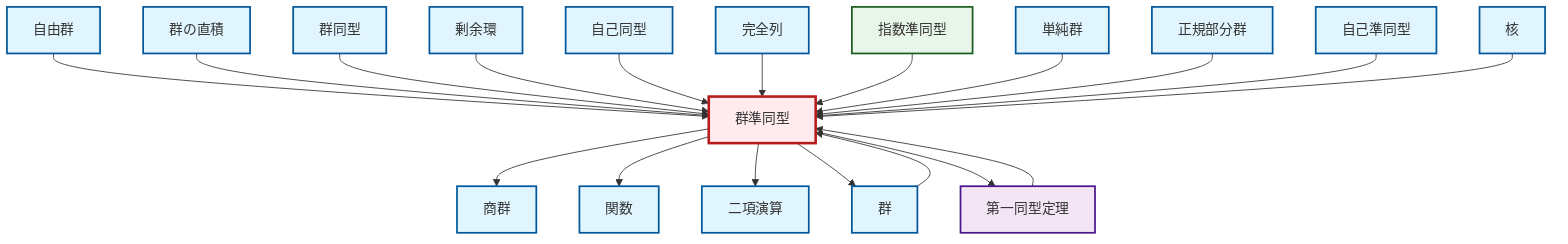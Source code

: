 graph TD
    classDef definition fill:#e1f5fe,stroke:#01579b,stroke-width:2px
    classDef theorem fill:#f3e5f5,stroke:#4a148c,stroke-width:2px
    classDef axiom fill:#fff3e0,stroke:#e65100,stroke-width:2px
    classDef example fill:#e8f5e9,stroke:#1b5e20,stroke-width:2px
    classDef current fill:#ffebee,stroke:#b71c1c,stroke-width:3px
    def-isomorphism["群同型"]:::definition
    def-binary-operation["二項演算"]:::definition
    def-exact-sequence["完全列"]:::definition
    def-group["群"]:::definition
    def-simple-group["単純群"]:::definition
    def-direct-product["群の直積"]:::definition
    def-homomorphism["群準同型"]:::definition
    def-endomorphism["自己準同型"]:::definition
    def-kernel["核"]:::definition
    def-free-group["自由群"]:::definition
    def-function["関数"]:::definition
    def-quotient-group["商群"]:::definition
    def-automorphism["自己同型"]:::definition
    ex-exponential-homomorphism["指数準同型"]:::example
    def-quotient-ring["剰余環"]:::definition
    def-normal-subgroup["正規部分群"]:::definition
    thm-first-isomorphism["第一同型定理"]:::theorem
    def-free-group --> def-homomorphism
    thm-first-isomorphism --> def-homomorphism
    def-direct-product --> def-homomorphism
    def-homomorphism --> def-quotient-group
    def-homomorphism --> def-function
    def-homomorphism --> def-binary-operation
    def-isomorphism --> def-homomorphism
    def-quotient-ring --> def-homomorphism
    def-automorphism --> def-homomorphism
    def-exact-sequence --> def-homomorphism
    ex-exponential-homomorphism --> def-homomorphism
    def-simple-group --> def-homomorphism
    def-normal-subgroup --> def-homomorphism
    def-endomorphism --> def-homomorphism
    def-kernel --> def-homomorphism
    def-group --> def-homomorphism
    def-homomorphism --> def-group
    def-homomorphism --> thm-first-isomorphism
    class def-homomorphism current